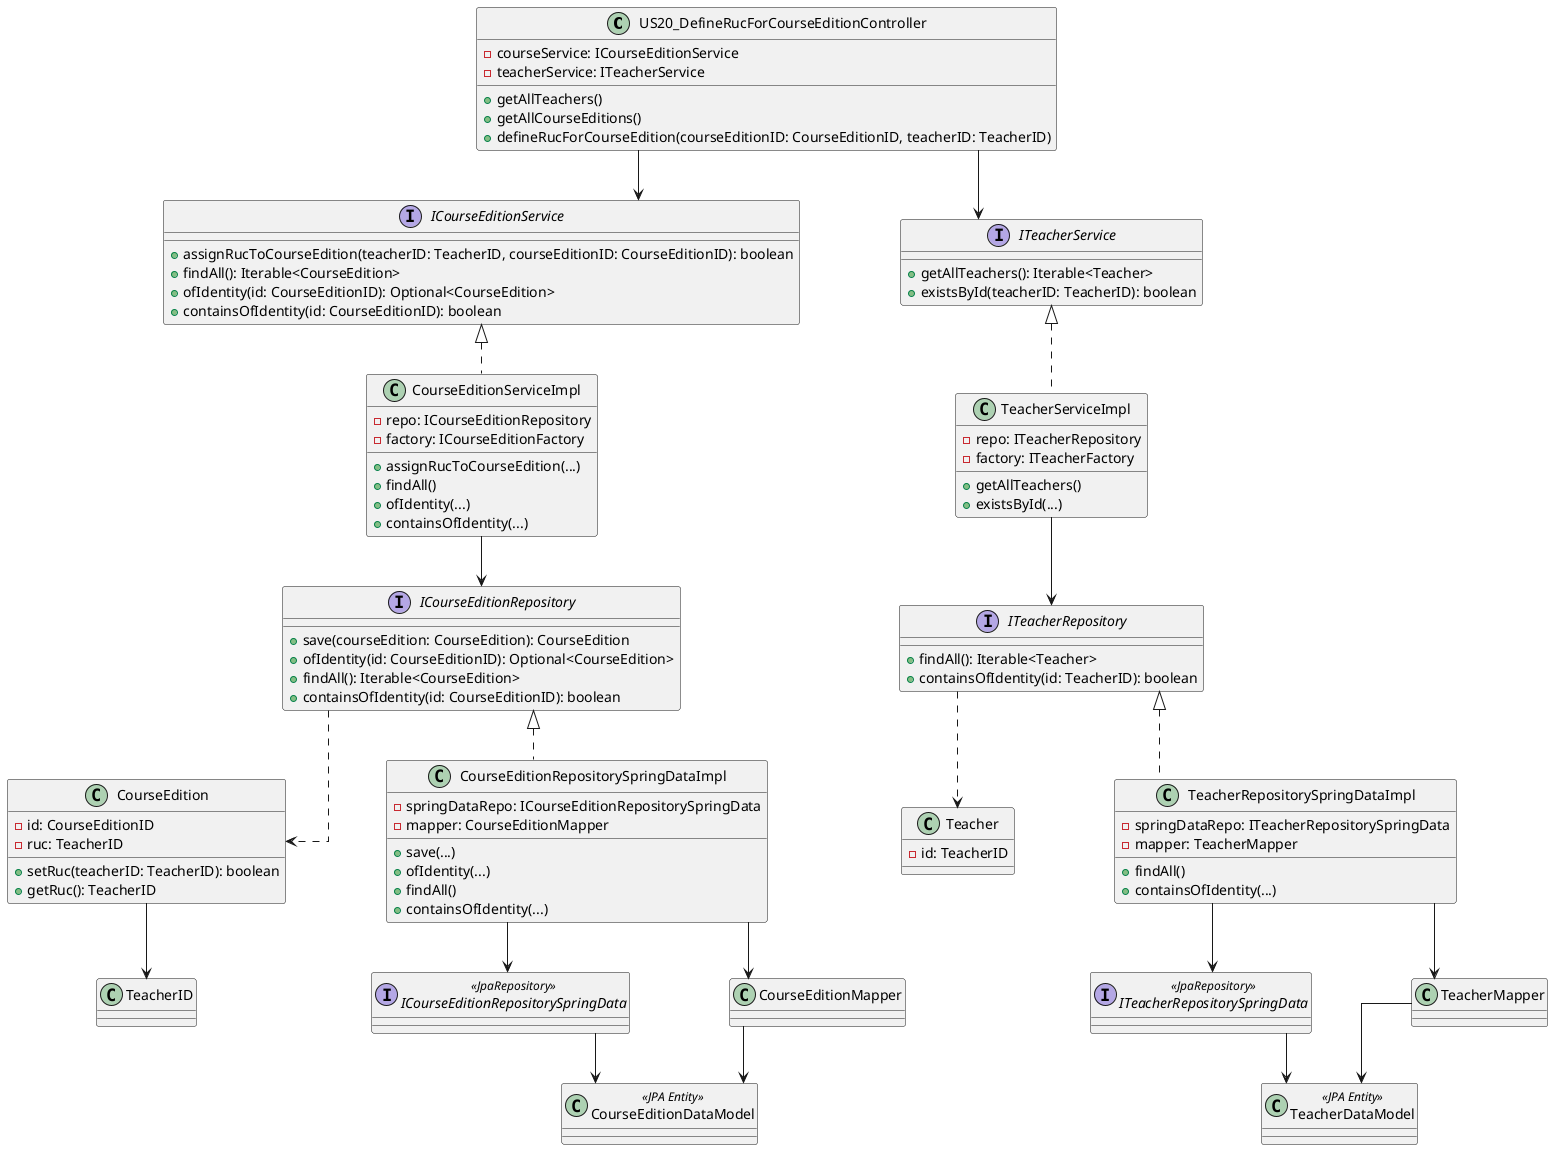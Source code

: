 @startuml

skinparam linetype ortho
skinparam ranksep 50
skinparam nodesep 100

' Presentation Layer
class US20_DefineRucForCourseEditionController {
  - courseService: ICourseEditionService
  - teacherService: ITeacherService
  + getAllTeachers()
  + getAllCourseEditions()
  + defineRucForCourseEdition(courseEditionID: CourseEditionID, teacherID: TeacherID)
}

' Application Layer
interface ICourseEditionService {
  + assignRucToCourseEdition(teacherID: TeacherID, courseEditionID: CourseEditionID): boolean
  + findAll(): Iterable<CourseEdition>
  + ofIdentity(id: CourseEditionID): Optional<CourseEdition>
  + containsOfIdentity(id: CourseEditionID): boolean
}

interface ITeacherService {
  + getAllTeachers(): Iterable<Teacher>
  + existsById(teacherID: TeacherID): boolean
}

class CourseEditionServiceImpl {
  - repo: ICourseEditionRepository
  - factory: ICourseEditionFactory
  + assignRucToCourseEdition(...)
  + findAll()
  + ofIdentity(...)
  + containsOfIdentity(...)
}

class TeacherServiceImpl {
  - repo: ITeacherRepository
  - factory: ITeacherFactory
  + getAllTeachers()
  + existsById(...)
}

' Domain Layer
interface ICourseEditionRepository {
  + save(courseEdition: CourseEdition): CourseEdition
  + ofIdentity(id: CourseEditionID): Optional<CourseEdition>
  + findAll(): Iterable<CourseEdition>
  + containsOfIdentity(id: CourseEditionID): boolean
}

interface ITeacherRepository {
  + findAll(): Iterable<Teacher>
  + containsOfIdentity(id: TeacherID): boolean
}

class CourseEdition {
  - id: CourseEditionID
  - ruc: TeacherID
  + setRuc(teacherID: TeacherID): boolean
  + getRuc(): TeacherID
}

class Teacher {
  - id: TeacherID
}

' Infrastructure Layer
class CourseEditionRepositorySpringDataImpl {
  - springDataRepo: ICourseEditionRepositorySpringData
  - mapper: CourseEditionMapper
  + save(...)
  + ofIdentity(...)
  + findAll()
  + containsOfIdentity(...)
}

class TeacherRepositorySpringDataImpl {
  - springDataRepo: ITeacherRepositorySpringData
  - mapper: TeacherMapper
  + findAll()
  + containsOfIdentity(...)
}

interface ICourseEditionRepositorySpringData <<JpaRepository>>
interface ITeacherRepositorySpringData <<JpaRepository>>

class CourseEditionDataModel <<JPA Entity>>
class TeacherDataModel <<JPA Entity>>

class CourseEditionMapper
class TeacherMapper

' Associations
US20_DefineRucForCourseEditionController --> ICourseEditionService
US20_DefineRucForCourseEditionController --> ITeacherService

ICourseEditionService <|.. CourseEditionServiceImpl
ITeacherService <|.. TeacherServiceImpl

CourseEditionServiceImpl --> ICourseEditionRepository
TeacherServiceImpl --> ITeacherRepository

ICourseEditionRepository <|.. CourseEditionRepositorySpringDataImpl
ITeacherRepository <|.. TeacherRepositorySpringDataImpl

CourseEditionRepositorySpringDataImpl --> ICourseEditionRepositorySpringData
TeacherRepositorySpringDataImpl --> ITeacherRepositorySpringData

CourseEditionRepositorySpringDataImpl --> CourseEditionMapper
TeacherRepositorySpringDataImpl --> TeacherMapper

ICourseEditionRepositorySpringData --> CourseEditionDataModel
ITeacherRepositorySpringData --> TeacherDataModel

CourseEditionMapper --> CourseEditionDataModel
TeacherMapper --> TeacherDataModel

ICourseEditionRepository ..> CourseEdition
ITeacherRepository ..> Teacher
CourseEdition --> TeacherID

@enduml
